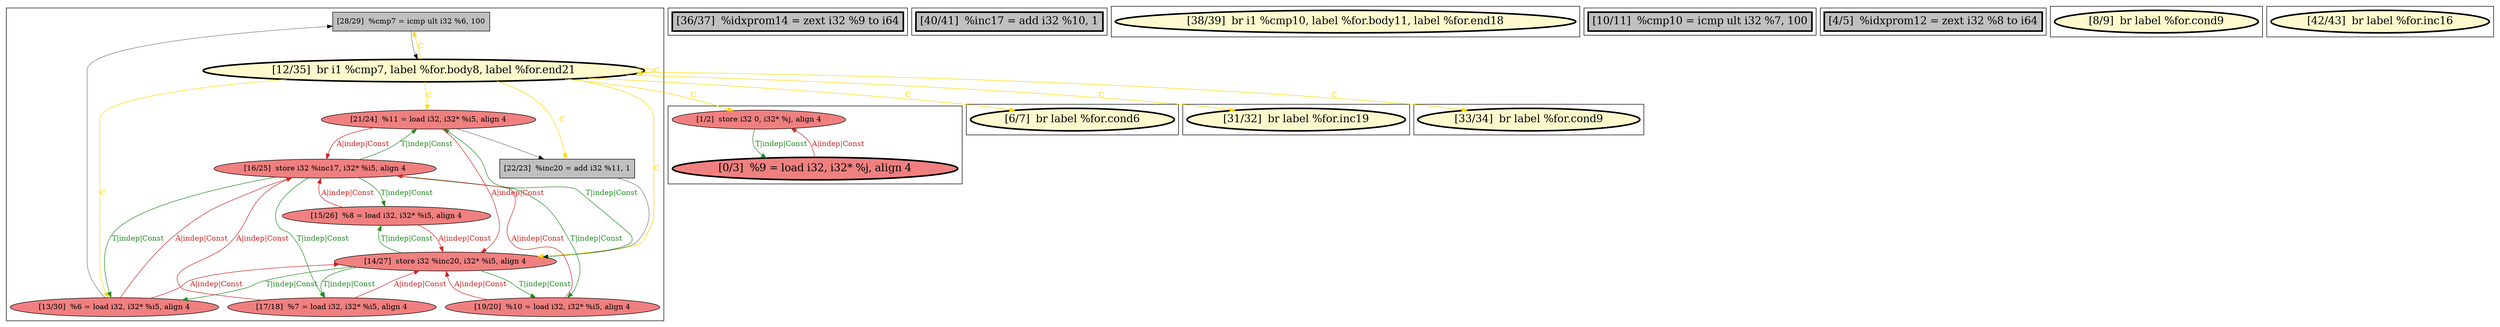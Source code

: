
digraph G {



node1291->node1292 [style=solid,color=forestgreen,label="T|indep|Const",penwidth=1.0,fontcolor=forestgreen ]
node1301->node1299 [style=solid,color=black,label="",penwidth=0.5,fontcolor=black ]
node1292->node1291 [style=solid,color=firebrick3,label="A|indep|Const",penwidth=1.0,fontcolor=firebrick3 ]
node1303->node1300 [style=solid,color=forestgreen,label="T|indep|Const",penwidth=1.0,fontcolor=forestgreen ]
node1298->node1307 [style=solid,color=black,label="",penwidth=0.5,fontcolor=black ]
node1307->node1302 [style=solid,color=forestgreen,label="T|indep|Const",penwidth=1.0,fontcolor=forestgreen ]
node1302->node1307 [style=solid,color=firebrick3,label="A|indep|Const",penwidth=1.0,fontcolor=firebrick3 ]
node1304->node1303 [style=solid,color=firebrick3,label="A|indep|Const",penwidth=1.0,fontcolor=firebrick3 ]
node1307->node1300 [style=solid,color=forestgreen,label="T|indep|Const",penwidth=1.0,fontcolor=forestgreen ]
node1299->node1301 [style=solid,color=gold,label="C",penwidth=1.0,fontcolor=gold ]
node1303->node1306 [style=solid,color=forestgreen,label="T|indep|Const",penwidth=1.0,fontcolor=forestgreen ]
node1304->node1307 [style=solid,color=firebrick3,label="A|indep|Const",penwidth=1.0,fontcolor=firebrick3 ]
node1299->node1298 [style=solid,color=gold,label="C",penwidth=1.0,fontcolor=gold ]
node1306->node1303 [style=solid,color=firebrick3,label="A|indep|Const",penwidth=1.0,fontcolor=firebrick3 ]
node1300->node1307 [style=solid,color=firebrick3,label="A|indep|Const",penwidth=1.0,fontcolor=firebrick3 ]
node1299->node1307 [style=solid,color=gold,label="C",penwidth=1.0,fontcolor=gold ]
node1299->node1294 [style=solid,color=gold,label="C",penwidth=1.0,fontcolor=gold ]
node1300->node1303 [style=solid,color=firebrick3,label="A|indep|Const",penwidth=1.0,fontcolor=firebrick3 ]
node1299->node1309 [style=solid,color=gold,label="C",penwidth=1.0,fontcolor=gold ]
node1299->node1299 [style=solid,color=gold,label="C",penwidth=1.0,fontcolor=gold ]
node1307->node1304 [style=solid,color=forestgreen,label="T|indep|Const",penwidth=1.0,fontcolor=forestgreen ]
node1299->node1308 [style=solid,color=gold,label="C",penwidth=1.0,fontcolor=gold ]
node1299->node1305 [style=solid,color=gold,label="C",penwidth=1.0,fontcolor=gold ]
node1305->node1307 [style=solid,color=firebrick3,label="A|indep|Const",penwidth=1.0,fontcolor=firebrick3 ]
node1303->node1304 [style=solid,color=forestgreen,label="T|indep|Const",penwidth=1.0,fontcolor=forestgreen ]
node1307->node1305 [style=solid,color=forestgreen,label="T|indep|Const",penwidth=1.0,fontcolor=forestgreen ]
node1305->node1298 [style=solid,color=black,label="",penwidth=0.5,fontcolor=black ]
node1302->node1303 [style=solid,color=firebrick3,label="A|indep|Const",penwidth=1.0,fontcolor=firebrick3 ]
node1306->node1307 [style=solid,color=firebrick3,label="A|indep|Const",penwidth=1.0,fontcolor=firebrick3 ]
node1305->node1303 [style=solid,color=firebrick3,label="A|indep|Const",penwidth=1.0,fontcolor=firebrick3 ]
node1303->node1305 [style=solid,color=forestgreen,label="T|indep|Const",penwidth=1.0,fontcolor=forestgreen ]
node1302->node1301 [style=solid,color=black,label="",penwidth=0.5,fontcolor=black ]
node1299->node1302 [style=solid,color=gold,label="C",penwidth=1.0,fontcolor=gold ]
node1299->node1291 [style=solid,color=gold,label="C",penwidth=1.0,fontcolor=gold ]
node1307->node1306 [style=solid,color=forestgreen,label="T|indep|Const",penwidth=1.0,fontcolor=forestgreen ]
node1303->node1302 [style=solid,color=forestgreen,label="T|indep|Const",penwidth=1.0,fontcolor=forestgreen ]


subgraph cluster11 {


node1312 [penwidth=3.0,fontsize=20,fillcolor=grey,label="[36/37]  %idxprom14 = zext i32 %9 to i64",shape=rectangle,style=filled ]



}

subgraph cluster10 {


node1311 [penwidth=3.0,fontsize=20,fillcolor=grey,label="[40/41]  %inc17 = add i32 %10, 1",shape=rectangle,style=filled ]



}

subgraph cluster9 {


node1310 [penwidth=3.0,fontsize=20,fillcolor=lemonchiffon,label="[38/39]  br i1 %cmp10, label %for.body11, label %for.end18",shape=ellipse,style=filled ]



}

subgraph cluster8 {


node1309 [penwidth=3.0,fontsize=20,fillcolor=lemonchiffon,label="[31/32]  br label %for.inc19",shape=ellipse,style=filled ]



}

subgraph cluster7 {


node1308 [penwidth=3.0,fontsize=20,fillcolor=lemonchiffon,label="[33/34]  br label %for.cond9",shape=ellipse,style=filled ]



}

subgraph cluster6 {


node1307 [fillcolor=lightcoral,label="[14/27]  store i32 %inc20, i32* %i5, align 4",shape=ellipse,style=filled ]
node1305 [fillcolor=lightcoral,label="[21/24]  %11 = load i32, i32* %i5, align 4",shape=ellipse,style=filled ]
node1304 [fillcolor=lightcoral,label="[17/18]  %7 = load i32, i32* %i5, align 4",shape=ellipse,style=filled ]
node1306 [fillcolor=lightcoral,label="[19/20]  %10 = load i32, i32* %i5, align 4",shape=ellipse,style=filled ]
node1299 [penwidth=3.0,fontsize=20,fillcolor=lemonchiffon,label="[12/35]  br i1 %cmp7, label %for.body8, label %for.end21",shape=ellipse,style=filled ]
node1302 [fillcolor=lightcoral,label="[13/30]  %6 = load i32, i32* %i5, align 4",shape=ellipse,style=filled ]
node1298 [fillcolor=grey,label="[22/23]  %inc20 = add i32 %11, 1",shape=rectangle,style=filled ]
node1300 [fillcolor=lightcoral,label="[15/26]  %8 = load i32, i32* %i5, align 4",shape=ellipse,style=filled ]
node1301 [fillcolor=grey,label="[28/29]  %cmp7 = icmp ult i32 %6, 100",shape=rectangle,style=filled ]
node1303 [fillcolor=lightcoral,label="[16/25]  store i32 %inc17, i32* %i5, align 4",shape=ellipse,style=filled ]



}

subgraph cluster0 {


node1292 [penwidth=3.0,fontsize=20,fillcolor=lightcoral,label="[0/3]  %9 = load i32, i32* %j, align 4",shape=ellipse,style=filled ]
node1291 [fillcolor=lightcoral,label="[1/2]  store i32 0, i32* %j, align 4",shape=ellipse,style=filled ]



}

subgraph cluster5 {


node1297 [penwidth=3.0,fontsize=20,fillcolor=grey,label="[10/11]  %cmp10 = icmp ult i32 %7, 100",shape=rectangle,style=filled ]



}

subgraph cluster1 {


node1293 [penwidth=3.0,fontsize=20,fillcolor=grey,label="[4/5]  %idxprom12 = zext i32 %8 to i64",shape=rectangle,style=filled ]



}

subgraph cluster2 {


node1294 [penwidth=3.0,fontsize=20,fillcolor=lemonchiffon,label="[6/7]  br label %for.cond6",shape=ellipse,style=filled ]



}

subgraph cluster3 {


node1295 [penwidth=3.0,fontsize=20,fillcolor=lemonchiffon,label="[8/9]  br label %for.cond9",shape=ellipse,style=filled ]



}

subgraph cluster4 {


node1296 [penwidth=3.0,fontsize=20,fillcolor=lemonchiffon,label="[42/43]  br label %for.inc16",shape=ellipse,style=filled ]



}

}
